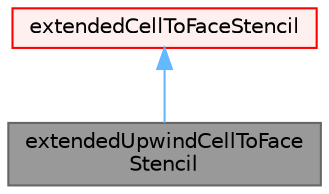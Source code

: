 digraph "extendedUpwindCellToFaceStencil"
{
 // LATEX_PDF_SIZE
  bgcolor="transparent";
  edge [fontname=Helvetica,fontsize=10,labelfontname=Helvetica,labelfontsize=10];
  node [fontname=Helvetica,fontsize=10,shape=box,height=0.2,width=0.4];
  Node1 [id="Node000001",label="extendedUpwindCellToFace\lStencil",height=0.2,width=0.4,color="gray40", fillcolor="grey60", style="filled", fontcolor="black",tooltip="Creates upwind stencil by shifting a centred stencil to upwind and downwind faces and optionally remo..."];
  Node2 -> Node1 [id="edge1_Node000001_Node000002",dir="back",color="steelblue1",style="solid",tooltip=" "];
  Node2 [id="Node000002",label="extendedCellToFaceStencil",height=0.2,width=0.4,color="red", fillcolor="#FFF0F0", style="filled",URL="$classFoam_1_1extendedCellToFaceStencil.html",tooltip="Calculates/constains the extended cell-to-face stencil."];
}
